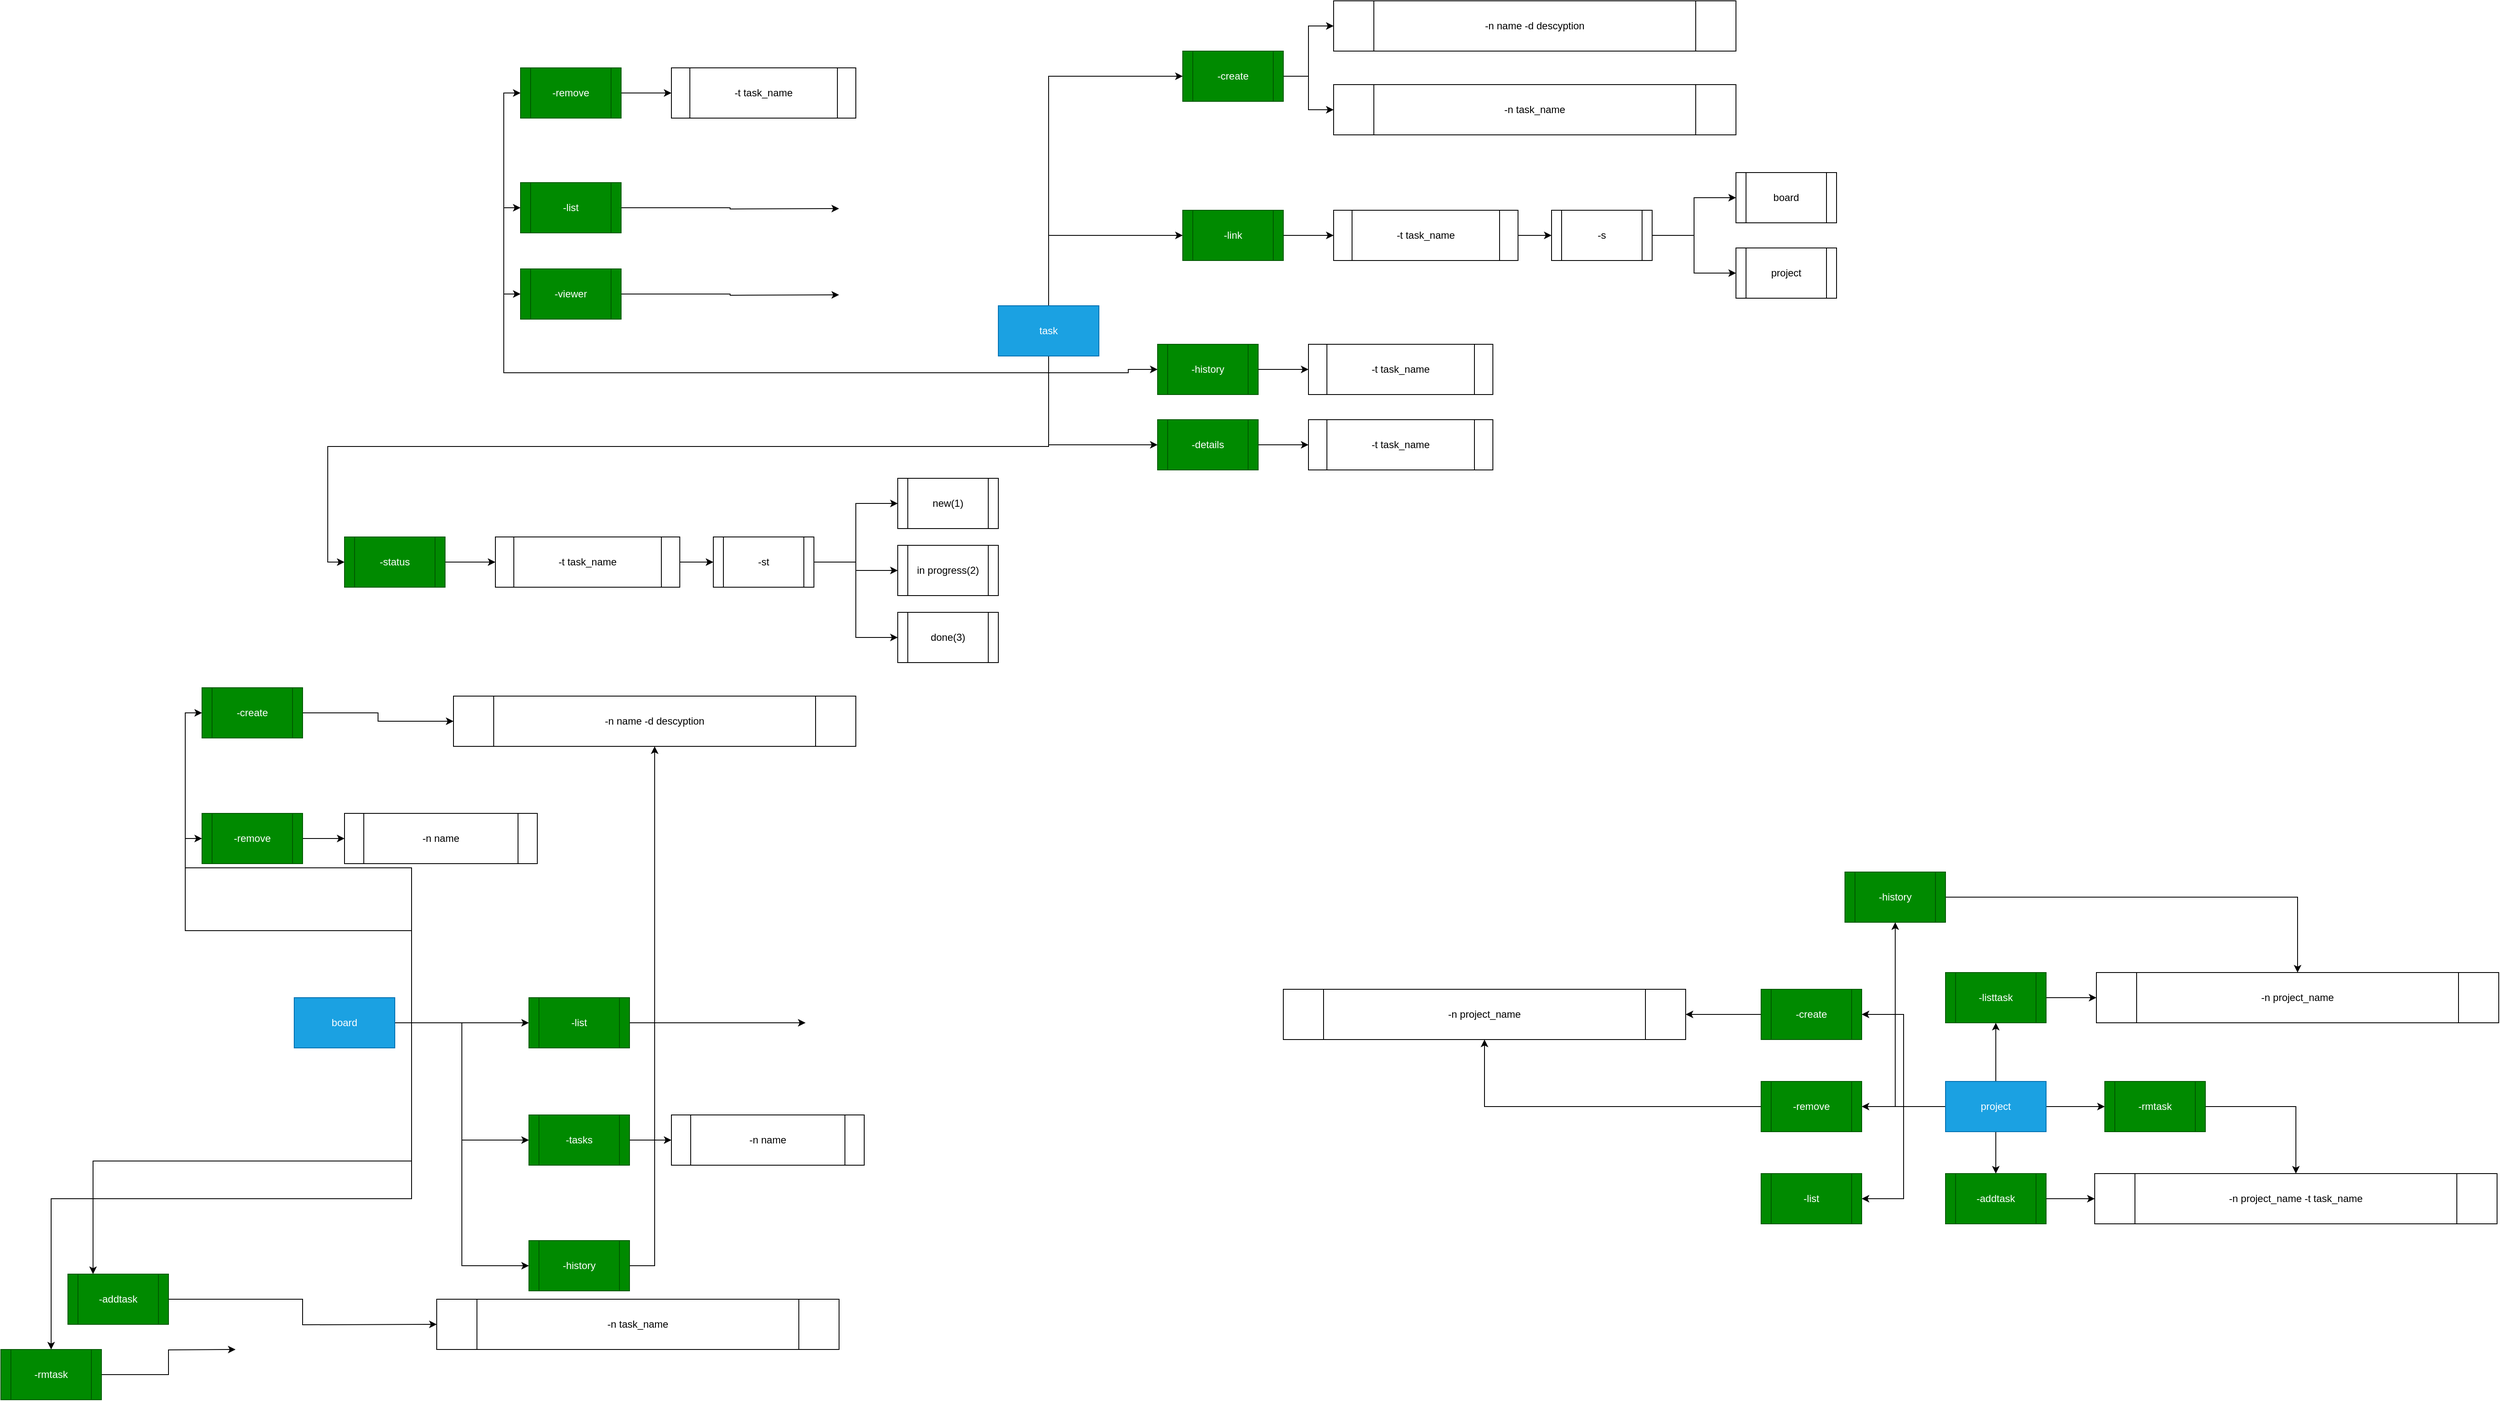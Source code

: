 <mxfile version="22.0.2" type="device">
  <diagram name="Strona-1" id="fa1Y3Vt_gMLhBlocg0XZ">
    <mxGraphModel dx="4729" dy="1405" grid="1" gridSize="10" guides="1" tooltips="1" connect="1" arrows="1" fold="1" page="1" pageScale="1" pageWidth="2339" pageHeight="3300" math="0" shadow="0">
      <root>
        <mxCell id="0" />
        <mxCell id="1" parent="0" />
        <mxCell id="xFXwR0wQ8rGsuL04AG6u-6" style="edgeStyle=orthogonalEdgeStyle;rounded=0;orthogonalLoop=1;jettySize=auto;html=1;exitX=0.5;exitY=0;exitDx=0;exitDy=0;entryX=0;entryY=0.5;entryDx=0;entryDy=0;" parent="1" source="xFXwR0wQ8rGsuL04AG6u-1" target="xFXwR0wQ8rGsuL04AG6u-2" edge="1">
          <mxGeometry relative="1" as="geometry" />
        </mxCell>
        <mxCell id="xFXwR0wQ8rGsuL04AG6u-7" style="edgeStyle=orthogonalEdgeStyle;rounded=0;orthogonalLoop=1;jettySize=auto;html=1;exitX=0.5;exitY=0;exitDx=0;exitDy=0;entryX=0;entryY=0.5;entryDx=0;entryDy=0;" parent="1" source="xFXwR0wQ8rGsuL04AG6u-1" target="xFXwR0wQ8rGsuL04AG6u-3" edge="1">
          <mxGeometry relative="1" as="geometry" />
        </mxCell>
        <mxCell id="xFXwR0wQ8rGsuL04AG6u-8" style="edgeStyle=orthogonalEdgeStyle;rounded=0;orthogonalLoop=1;jettySize=auto;html=1;exitX=0.5;exitY=1;exitDx=0;exitDy=0;entryX=0;entryY=0.5;entryDx=0;entryDy=0;" parent="1" source="xFXwR0wQ8rGsuL04AG6u-1" target="xFXwR0wQ8rGsuL04AG6u-4" edge="1">
          <mxGeometry relative="1" as="geometry" />
        </mxCell>
        <mxCell id="xFXwR0wQ8rGsuL04AG6u-9" style="edgeStyle=orthogonalEdgeStyle;rounded=0;orthogonalLoop=1;jettySize=auto;html=1;exitX=0.5;exitY=1;exitDx=0;exitDy=0;entryX=0;entryY=0.5;entryDx=0;entryDy=0;" parent="1" source="xFXwR0wQ8rGsuL04AG6u-1" target="xFXwR0wQ8rGsuL04AG6u-5" edge="1">
          <mxGeometry relative="1" as="geometry" />
        </mxCell>
        <mxCell id="xFXwR0wQ8rGsuL04AG6u-38" style="edgeStyle=orthogonalEdgeStyle;rounded=0;orthogonalLoop=1;jettySize=auto;html=1;exitX=0.5;exitY=1;exitDx=0;exitDy=0;entryX=0;entryY=0.5;entryDx=0;entryDy=0;" parent="1" source="xFXwR0wQ8rGsuL04AG6u-1" target="xFXwR0wQ8rGsuL04AG6u-37" edge="1">
          <mxGeometry relative="1" as="geometry" />
        </mxCell>
        <mxCell id="xFXwR0wQ8rGsuL04AG6u-76" style="edgeStyle=orthogonalEdgeStyle;rounded=0;orthogonalLoop=1;jettySize=auto;html=1;exitX=0.5;exitY=1;exitDx=0;exitDy=0;entryX=0;entryY=0.5;entryDx=0;entryDy=0;" parent="1" source="xFXwR0wQ8rGsuL04AG6u-1" target="xFXwR0wQ8rGsuL04AG6u-74" edge="1">
          <mxGeometry relative="1" as="geometry" />
        </mxCell>
        <mxCell id="viQG-hNYH4F6d--1IshX-3" style="edgeStyle=orthogonalEdgeStyle;rounded=0;orthogonalLoop=1;jettySize=auto;html=1;exitX=0.5;exitY=1;exitDx=0;exitDy=0;entryX=0;entryY=0.5;entryDx=0;entryDy=0;" parent="1" source="xFXwR0wQ8rGsuL04AG6u-1" target="viQG-hNYH4F6d--1IshX-2" edge="1">
          <mxGeometry relative="1" as="geometry" />
        </mxCell>
        <mxCell id="viQG-hNYH4F6d--1IshX-8" style="edgeStyle=orthogonalEdgeStyle;rounded=0;orthogonalLoop=1;jettySize=auto;html=1;exitX=0.5;exitY=1;exitDx=0;exitDy=0;entryX=0;entryY=0.5;entryDx=0;entryDy=0;" parent="1" source="xFXwR0wQ8rGsuL04AG6u-1" target="viQG-hNYH4F6d--1IshX-5" edge="1">
          <mxGeometry relative="1" as="geometry" />
        </mxCell>
        <mxCell id="xFXwR0wQ8rGsuL04AG6u-1" value="task" style="rounded=0;whiteSpace=wrap;html=1;fillColor=#1ba1e2;fontColor=#ffffff;strokeColor=#006EAF;" parent="1" vertex="1">
          <mxGeometry x="30" y="384" width="120" height="60" as="geometry" />
        </mxCell>
        <mxCell id="xFXwR0wQ8rGsuL04AG6u-11" style="edgeStyle=orthogonalEdgeStyle;rounded=0;orthogonalLoop=1;jettySize=auto;html=1;exitX=1;exitY=0.5;exitDx=0;exitDy=0;entryX=0;entryY=0.5;entryDx=0;entryDy=0;" parent="1" source="xFXwR0wQ8rGsuL04AG6u-2" target="xFXwR0wQ8rGsuL04AG6u-10" edge="1">
          <mxGeometry relative="1" as="geometry" />
        </mxCell>
        <mxCell id="xFXwR0wQ8rGsuL04AG6u-22" style="edgeStyle=orthogonalEdgeStyle;rounded=0;orthogonalLoop=1;jettySize=auto;html=1;exitX=1;exitY=0.5;exitDx=0;exitDy=0;entryX=0;entryY=0.5;entryDx=0;entryDy=0;" parent="1" source="xFXwR0wQ8rGsuL04AG6u-2" target="xFXwR0wQ8rGsuL04AG6u-21" edge="1">
          <mxGeometry relative="1" as="geometry" />
        </mxCell>
        <mxCell id="xFXwR0wQ8rGsuL04AG6u-2" value="-create" style="shape=process;whiteSpace=wrap;html=1;backgroundOutline=1;fillColor=#008a00;fontColor=#ffffff;strokeColor=#005700;" parent="1" vertex="1">
          <mxGeometry x="250" y="80" width="120" height="60" as="geometry" />
        </mxCell>
        <mxCell id="xFXwR0wQ8rGsuL04AG6u-13" style="edgeStyle=orthogonalEdgeStyle;rounded=0;orthogonalLoop=1;jettySize=auto;html=1;exitX=1;exitY=0.5;exitDx=0;exitDy=0;entryX=0;entryY=0.5;entryDx=0;entryDy=0;" parent="1" source="xFXwR0wQ8rGsuL04AG6u-3" target="xFXwR0wQ8rGsuL04AG6u-12" edge="1">
          <mxGeometry relative="1" as="geometry" />
        </mxCell>
        <mxCell id="xFXwR0wQ8rGsuL04AG6u-3" value="-link" style="shape=process;whiteSpace=wrap;html=1;backgroundOutline=1;fillColor=#008a00;fontColor=#ffffff;strokeColor=#005700;" parent="1" vertex="1">
          <mxGeometry x="250" y="270" width="120" height="60" as="geometry" />
        </mxCell>
        <mxCell id="xFXwR0wQ8rGsuL04AG6u-24" style="edgeStyle=orthogonalEdgeStyle;rounded=0;orthogonalLoop=1;jettySize=auto;html=1;exitX=1;exitY=0.5;exitDx=0;exitDy=0;entryX=0;entryY=0.5;entryDx=0;entryDy=0;" parent="1" source="xFXwR0wQ8rGsuL04AG6u-4" target="xFXwR0wQ8rGsuL04AG6u-23" edge="1">
          <mxGeometry relative="1" as="geometry" />
        </mxCell>
        <mxCell id="xFXwR0wQ8rGsuL04AG6u-4" value="-status" style="shape=process;whiteSpace=wrap;html=1;backgroundOutline=1;fillColor=#008a00;fontColor=#ffffff;strokeColor=#005700;" parent="1" vertex="1">
          <mxGeometry x="-750" y="660" width="120" height="60" as="geometry" />
        </mxCell>
        <mxCell id="xFXwR0wQ8rGsuL04AG6u-34" style="edgeStyle=orthogonalEdgeStyle;rounded=0;orthogonalLoop=1;jettySize=auto;html=1;exitX=1;exitY=0.5;exitDx=0;exitDy=0;entryX=0;entryY=0.5;entryDx=0;entryDy=0;" parent="1" source="xFXwR0wQ8rGsuL04AG6u-5" target="xFXwR0wQ8rGsuL04AG6u-33" edge="1">
          <mxGeometry relative="1" as="geometry" />
        </mxCell>
        <mxCell id="xFXwR0wQ8rGsuL04AG6u-5" value="-remove" style="shape=process;whiteSpace=wrap;html=1;backgroundOutline=1;fillColor=#008a00;fontColor=#ffffff;strokeColor=#005700;" parent="1" vertex="1">
          <mxGeometry x="-540" y="100" width="120" height="60" as="geometry" />
        </mxCell>
        <mxCell id="xFXwR0wQ8rGsuL04AG6u-10" value="-n name -d descyption" style="shape=process;whiteSpace=wrap;html=1;backgroundOutline=1;" parent="1" vertex="1">
          <mxGeometry x="430" y="20" width="480" height="60" as="geometry" />
        </mxCell>
        <mxCell id="xFXwR0wQ8rGsuL04AG6u-18" style="edgeStyle=orthogonalEdgeStyle;rounded=0;orthogonalLoop=1;jettySize=auto;html=1;exitX=1;exitY=0.5;exitDx=0;exitDy=0;entryX=0;entryY=0.5;entryDx=0;entryDy=0;" parent="1" source="xFXwR0wQ8rGsuL04AG6u-12" target="xFXwR0wQ8rGsuL04AG6u-17" edge="1">
          <mxGeometry relative="1" as="geometry" />
        </mxCell>
        <mxCell id="xFXwR0wQ8rGsuL04AG6u-12" value="-t task_name" style="shape=process;whiteSpace=wrap;html=1;backgroundOutline=1;" parent="1" vertex="1">
          <mxGeometry x="430" y="270" width="220" height="60" as="geometry" />
        </mxCell>
        <mxCell id="xFXwR0wQ8rGsuL04AG6u-14" value="board" style="shape=process;whiteSpace=wrap;html=1;backgroundOutline=1;" parent="1" vertex="1">
          <mxGeometry x="910" y="225" width="120" height="60" as="geometry" />
        </mxCell>
        <mxCell id="xFXwR0wQ8rGsuL04AG6u-15" value="project" style="shape=process;whiteSpace=wrap;html=1;backgroundOutline=1;" parent="1" vertex="1">
          <mxGeometry x="910" y="315" width="120" height="60" as="geometry" />
        </mxCell>
        <mxCell id="xFXwR0wQ8rGsuL04AG6u-19" style="edgeStyle=orthogonalEdgeStyle;rounded=0;orthogonalLoop=1;jettySize=auto;html=1;exitX=1;exitY=0.5;exitDx=0;exitDy=0;" parent="1" source="xFXwR0wQ8rGsuL04AG6u-17" target="xFXwR0wQ8rGsuL04AG6u-14" edge="1">
          <mxGeometry relative="1" as="geometry" />
        </mxCell>
        <mxCell id="xFXwR0wQ8rGsuL04AG6u-20" style="edgeStyle=orthogonalEdgeStyle;rounded=0;orthogonalLoop=1;jettySize=auto;html=1;exitX=1;exitY=0.5;exitDx=0;exitDy=0;entryX=0;entryY=0.5;entryDx=0;entryDy=0;" parent="1" source="xFXwR0wQ8rGsuL04AG6u-17" target="xFXwR0wQ8rGsuL04AG6u-15" edge="1">
          <mxGeometry relative="1" as="geometry" />
        </mxCell>
        <mxCell id="xFXwR0wQ8rGsuL04AG6u-17" value="-s" style="shape=process;whiteSpace=wrap;html=1;backgroundOutline=1;" parent="1" vertex="1">
          <mxGeometry x="690" y="270" width="120" height="60" as="geometry" />
        </mxCell>
        <mxCell id="xFXwR0wQ8rGsuL04AG6u-21" value="-n task_name" style="shape=process;whiteSpace=wrap;html=1;backgroundOutline=1;" parent="1" vertex="1">
          <mxGeometry x="430" y="120" width="480" height="60" as="geometry" />
        </mxCell>
        <mxCell id="xFXwR0wQ8rGsuL04AG6u-26" style="edgeStyle=orthogonalEdgeStyle;rounded=0;orthogonalLoop=1;jettySize=auto;html=1;exitX=1;exitY=0.5;exitDx=0;exitDy=0;entryX=0;entryY=0.5;entryDx=0;entryDy=0;" parent="1" source="xFXwR0wQ8rGsuL04AG6u-23" target="xFXwR0wQ8rGsuL04AG6u-25" edge="1">
          <mxGeometry relative="1" as="geometry" />
        </mxCell>
        <mxCell id="xFXwR0wQ8rGsuL04AG6u-23" value="-t task_name" style="shape=process;whiteSpace=wrap;html=1;backgroundOutline=1;" parent="1" vertex="1">
          <mxGeometry x="-570" y="660" width="220" height="60" as="geometry" />
        </mxCell>
        <mxCell id="xFXwR0wQ8rGsuL04AG6u-30" style="edgeStyle=orthogonalEdgeStyle;rounded=0;orthogonalLoop=1;jettySize=auto;html=1;exitX=1;exitY=0.5;exitDx=0;exitDy=0;entryX=0;entryY=0.5;entryDx=0;entryDy=0;" parent="1" source="xFXwR0wQ8rGsuL04AG6u-25" target="xFXwR0wQ8rGsuL04AG6u-27" edge="1">
          <mxGeometry relative="1" as="geometry" />
        </mxCell>
        <mxCell id="xFXwR0wQ8rGsuL04AG6u-31" style="edgeStyle=orthogonalEdgeStyle;rounded=0;orthogonalLoop=1;jettySize=auto;html=1;exitX=1;exitY=0.5;exitDx=0;exitDy=0;entryX=0;entryY=0.5;entryDx=0;entryDy=0;" parent="1" source="xFXwR0wQ8rGsuL04AG6u-25" target="xFXwR0wQ8rGsuL04AG6u-28" edge="1">
          <mxGeometry relative="1" as="geometry" />
        </mxCell>
        <mxCell id="xFXwR0wQ8rGsuL04AG6u-32" style="edgeStyle=orthogonalEdgeStyle;rounded=0;orthogonalLoop=1;jettySize=auto;html=1;exitX=1;exitY=0.5;exitDx=0;exitDy=0;entryX=0;entryY=0.5;entryDx=0;entryDy=0;" parent="1" source="xFXwR0wQ8rGsuL04AG6u-25" target="xFXwR0wQ8rGsuL04AG6u-29" edge="1">
          <mxGeometry relative="1" as="geometry" />
        </mxCell>
        <mxCell id="xFXwR0wQ8rGsuL04AG6u-25" value="-st" style="shape=process;whiteSpace=wrap;html=1;backgroundOutline=1;" parent="1" vertex="1">
          <mxGeometry x="-310" y="660" width="120" height="60" as="geometry" />
        </mxCell>
        <mxCell id="xFXwR0wQ8rGsuL04AG6u-27" value="new(1)" style="shape=process;whiteSpace=wrap;html=1;backgroundOutline=1;" parent="1" vertex="1">
          <mxGeometry x="-90" y="590" width="120" height="60" as="geometry" />
        </mxCell>
        <mxCell id="xFXwR0wQ8rGsuL04AG6u-28" value="in progress(2)" style="shape=process;whiteSpace=wrap;html=1;backgroundOutline=1;" parent="1" vertex="1">
          <mxGeometry x="-90" y="670" width="120" height="60" as="geometry" />
        </mxCell>
        <mxCell id="xFXwR0wQ8rGsuL04AG6u-29" value="done(3)" style="shape=process;whiteSpace=wrap;html=1;backgroundOutline=1;" parent="1" vertex="1">
          <mxGeometry x="-90" y="750" width="120" height="60" as="geometry" />
        </mxCell>
        <mxCell id="xFXwR0wQ8rGsuL04AG6u-33" value="-t task_name" style="shape=process;whiteSpace=wrap;html=1;backgroundOutline=1;" parent="1" vertex="1">
          <mxGeometry x="-360" y="100" width="220" height="60" as="geometry" />
        </mxCell>
        <mxCell id="xFXwR0wQ8rGsuL04AG6u-46" style="edgeStyle=orthogonalEdgeStyle;rounded=0;orthogonalLoop=1;jettySize=auto;html=1;exitX=0;exitY=0.5;exitDx=0;exitDy=0;entryX=1;entryY=0.5;entryDx=0;entryDy=0;" parent="1" source="xFXwR0wQ8rGsuL04AG6u-35" target="xFXwR0wQ8rGsuL04AG6u-36" edge="1">
          <mxGeometry relative="1" as="geometry" />
        </mxCell>
        <mxCell id="xFXwR0wQ8rGsuL04AG6u-47" style="edgeStyle=orthogonalEdgeStyle;rounded=0;orthogonalLoop=1;jettySize=auto;html=1;exitX=0;exitY=0.5;exitDx=0;exitDy=0;entryX=1;entryY=0.5;entryDx=0;entryDy=0;" parent="1" source="xFXwR0wQ8rGsuL04AG6u-35" target="xFXwR0wQ8rGsuL04AG6u-39" edge="1">
          <mxGeometry relative="1" as="geometry" />
        </mxCell>
        <mxCell id="xFXwR0wQ8rGsuL04AG6u-48" style="edgeStyle=orthogonalEdgeStyle;rounded=0;orthogonalLoop=1;jettySize=auto;html=1;exitX=0;exitY=0.5;exitDx=0;exitDy=0;entryX=1;entryY=0.5;entryDx=0;entryDy=0;" parent="1" source="xFXwR0wQ8rGsuL04AG6u-35" target="xFXwR0wQ8rGsuL04AG6u-40" edge="1">
          <mxGeometry relative="1" as="geometry" />
        </mxCell>
        <mxCell id="xFXwR0wQ8rGsuL04AG6u-57" style="edgeStyle=orthogonalEdgeStyle;rounded=0;orthogonalLoop=1;jettySize=auto;html=1;exitX=0.5;exitY=0;exitDx=0;exitDy=0;entryX=0.5;entryY=1;entryDx=0;entryDy=0;" parent="1" source="xFXwR0wQ8rGsuL04AG6u-35" target="xFXwR0wQ8rGsuL04AG6u-56" edge="1">
          <mxGeometry relative="1" as="geometry" />
        </mxCell>
        <mxCell id="xFXwR0wQ8rGsuL04AG6u-61" style="edgeStyle=orthogonalEdgeStyle;rounded=0;orthogonalLoop=1;jettySize=auto;html=1;exitX=0.5;exitY=1;exitDx=0;exitDy=0;entryX=0.5;entryY=0;entryDx=0;entryDy=0;" parent="1" source="xFXwR0wQ8rGsuL04AG6u-35" target="xFXwR0wQ8rGsuL04AG6u-60" edge="1">
          <mxGeometry relative="1" as="geometry" />
        </mxCell>
        <mxCell id="xFXwR0wQ8rGsuL04AG6u-65" style="edgeStyle=orthogonalEdgeStyle;rounded=0;orthogonalLoop=1;jettySize=auto;html=1;exitX=1;exitY=0.5;exitDx=0;exitDy=0;entryX=0;entryY=0.5;entryDx=0;entryDy=0;" parent="1" source="xFXwR0wQ8rGsuL04AG6u-35" target="xFXwR0wQ8rGsuL04AG6u-64" edge="1">
          <mxGeometry relative="1" as="geometry" />
        </mxCell>
        <mxCell id="xFXwR0wQ8rGsuL04AG6u-80" style="edgeStyle=orthogonalEdgeStyle;rounded=0;orthogonalLoop=1;jettySize=auto;html=1;exitX=0;exitY=0.5;exitDx=0;exitDy=0;entryX=0.5;entryY=1;entryDx=0;entryDy=0;" parent="1" source="xFXwR0wQ8rGsuL04AG6u-35" target="xFXwR0wQ8rGsuL04AG6u-78" edge="1">
          <mxGeometry relative="1" as="geometry" />
        </mxCell>
        <mxCell id="xFXwR0wQ8rGsuL04AG6u-35" value="project" style="rounded=0;whiteSpace=wrap;html=1;fillColor=#1ba1e2;fontColor=#ffffff;strokeColor=#006EAF;" parent="1" vertex="1">
          <mxGeometry x="1160" y="1310" width="120" height="60" as="geometry" />
        </mxCell>
        <mxCell id="xFXwR0wQ8rGsuL04AG6u-43" style="edgeStyle=orthogonalEdgeStyle;rounded=0;orthogonalLoop=1;jettySize=auto;html=1;exitX=0;exitY=0.5;exitDx=0;exitDy=0;entryX=1;entryY=0.5;entryDx=0;entryDy=0;" parent="1" source="xFXwR0wQ8rGsuL04AG6u-36" target="xFXwR0wQ8rGsuL04AG6u-42" edge="1">
          <mxGeometry relative="1" as="geometry" />
        </mxCell>
        <mxCell id="xFXwR0wQ8rGsuL04AG6u-36" value="-create" style="shape=process;whiteSpace=wrap;html=1;backgroundOutline=1;fillColor=#008a00;fontColor=#ffffff;strokeColor=#005700;" parent="1" vertex="1">
          <mxGeometry x="940" y="1200" width="120" height="60" as="geometry" />
        </mxCell>
        <mxCell id="xFXwR0wQ8rGsuL04AG6u-92" style="edgeStyle=orthogonalEdgeStyle;rounded=0;orthogonalLoop=1;jettySize=auto;html=1;exitX=1;exitY=0.5;exitDx=0;exitDy=0;" parent="1" source="xFXwR0wQ8rGsuL04AG6u-37" edge="1">
          <mxGeometry relative="1" as="geometry">
            <mxPoint x="-160" y="268" as="targetPoint" />
          </mxGeometry>
        </mxCell>
        <mxCell id="xFXwR0wQ8rGsuL04AG6u-37" value="-list" style="shape=process;whiteSpace=wrap;html=1;backgroundOutline=1;fillColor=#008a00;fontColor=#ffffff;strokeColor=#005700;" parent="1" vertex="1">
          <mxGeometry x="-540" y="237" width="120" height="60" as="geometry" />
        </mxCell>
        <mxCell id="xFXwR0wQ8rGsuL04AG6u-45" style="edgeStyle=orthogonalEdgeStyle;rounded=0;orthogonalLoop=1;jettySize=auto;html=1;exitX=0;exitY=0.5;exitDx=0;exitDy=0;" parent="1" source="xFXwR0wQ8rGsuL04AG6u-39" target="xFXwR0wQ8rGsuL04AG6u-42" edge="1">
          <mxGeometry relative="1" as="geometry" />
        </mxCell>
        <mxCell id="xFXwR0wQ8rGsuL04AG6u-39" value="-remove" style="shape=process;whiteSpace=wrap;html=1;backgroundOutline=1;fillColor=#008a00;fontColor=#ffffff;strokeColor=#005700;" parent="1" vertex="1">
          <mxGeometry x="940" y="1310" width="120" height="60" as="geometry" />
        </mxCell>
        <mxCell id="xFXwR0wQ8rGsuL04AG6u-40" value="-list" style="shape=process;whiteSpace=wrap;html=1;backgroundOutline=1;fillColor=#008a00;fontColor=#ffffff;strokeColor=#005700;" parent="1" vertex="1">
          <mxGeometry x="940" y="1420" width="120" height="60" as="geometry" />
        </mxCell>
        <mxCell id="xFXwR0wQ8rGsuL04AG6u-42" value="-n project_name" style="shape=process;whiteSpace=wrap;html=1;backgroundOutline=1;" parent="1" vertex="1">
          <mxGeometry x="370" y="1200" width="480" height="60" as="geometry" />
        </mxCell>
        <mxCell id="xFXwR0wQ8rGsuL04AG6u-59" style="edgeStyle=orthogonalEdgeStyle;rounded=0;orthogonalLoop=1;jettySize=auto;html=1;exitX=1;exitY=0.5;exitDx=0;exitDy=0;entryX=0;entryY=0.5;entryDx=0;entryDy=0;" parent="1" source="xFXwR0wQ8rGsuL04AG6u-56" target="xFXwR0wQ8rGsuL04AG6u-58" edge="1">
          <mxGeometry relative="1" as="geometry" />
        </mxCell>
        <mxCell id="xFXwR0wQ8rGsuL04AG6u-56" value="-listtask" style="shape=process;whiteSpace=wrap;html=1;backgroundOutline=1;fillColor=#008a00;fontColor=#ffffff;strokeColor=#005700;" parent="1" vertex="1">
          <mxGeometry x="1160" y="1180" width="120" height="60" as="geometry" />
        </mxCell>
        <mxCell id="xFXwR0wQ8rGsuL04AG6u-58" value="-n project_name" style="shape=process;whiteSpace=wrap;html=1;backgroundOutline=1;" parent="1" vertex="1">
          <mxGeometry x="1340" y="1180" width="480" height="60" as="geometry" />
        </mxCell>
        <mxCell id="xFXwR0wQ8rGsuL04AG6u-63" style="edgeStyle=orthogonalEdgeStyle;rounded=0;orthogonalLoop=1;jettySize=auto;html=1;exitX=1;exitY=0.5;exitDx=0;exitDy=0;" parent="1" source="xFXwR0wQ8rGsuL04AG6u-60" target="xFXwR0wQ8rGsuL04AG6u-62" edge="1">
          <mxGeometry relative="1" as="geometry" />
        </mxCell>
        <mxCell id="xFXwR0wQ8rGsuL04AG6u-60" value="-addtask" style="shape=process;whiteSpace=wrap;html=1;backgroundOutline=1;fillColor=#008a00;fontColor=#ffffff;strokeColor=#005700;" parent="1" vertex="1">
          <mxGeometry x="1160" y="1420" width="120" height="60" as="geometry" />
        </mxCell>
        <mxCell id="xFXwR0wQ8rGsuL04AG6u-62" value="-n project_name -t task_name" style="shape=process;whiteSpace=wrap;html=1;backgroundOutline=1;" parent="1" vertex="1">
          <mxGeometry x="1338" y="1420" width="480" height="60" as="geometry" />
        </mxCell>
        <mxCell id="xFXwR0wQ8rGsuL04AG6u-66" style="edgeStyle=orthogonalEdgeStyle;rounded=0;orthogonalLoop=1;jettySize=auto;html=1;exitX=1;exitY=0.5;exitDx=0;exitDy=0;entryX=0.5;entryY=0;entryDx=0;entryDy=0;" parent="1" source="xFXwR0wQ8rGsuL04AG6u-64" target="xFXwR0wQ8rGsuL04AG6u-62" edge="1">
          <mxGeometry relative="1" as="geometry" />
        </mxCell>
        <mxCell id="xFXwR0wQ8rGsuL04AG6u-64" value="-rmtask" style="shape=process;whiteSpace=wrap;html=1;backgroundOutline=1;fillColor=#008a00;fontColor=#ffffff;strokeColor=#005700;" parent="1" vertex="1">
          <mxGeometry x="1350" y="1310" width="120" height="60" as="geometry" />
        </mxCell>
        <mxCell id="xFXwR0wQ8rGsuL04AG6u-83" style="edgeStyle=orthogonalEdgeStyle;rounded=0;orthogonalLoop=1;jettySize=auto;html=1;exitX=1;exitY=0.5;exitDx=0;exitDy=0;entryX=0;entryY=0.5;entryDx=0;entryDy=0;" parent="1" source="xFXwR0wQ8rGsuL04AG6u-67" target="xFXwR0wQ8rGsuL04AG6u-68" edge="1">
          <mxGeometry relative="1" as="geometry" />
        </mxCell>
        <mxCell id="xFXwR0wQ8rGsuL04AG6u-84" style="edgeStyle=orthogonalEdgeStyle;rounded=0;orthogonalLoop=1;jettySize=auto;html=1;exitX=1;exitY=0.5;exitDx=0;exitDy=0;entryX=0;entryY=0.5;entryDx=0;entryDy=0;" parent="1" source="xFXwR0wQ8rGsuL04AG6u-67" target="xFXwR0wQ8rGsuL04AG6u-69" edge="1">
          <mxGeometry relative="1" as="geometry" />
        </mxCell>
        <mxCell id="xFXwR0wQ8rGsuL04AG6u-85" style="edgeStyle=orthogonalEdgeStyle;rounded=0;orthogonalLoop=1;jettySize=auto;html=1;exitX=1;exitY=0.5;exitDx=0;exitDy=0;entryX=0;entryY=0.5;entryDx=0;entryDy=0;" parent="1" source="xFXwR0wQ8rGsuL04AG6u-67" target="xFXwR0wQ8rGsuL04AG6u-70" edge="1">
          <mxGeometry relative="1" as="geometry" />
        </mxCell>
        <mxCell id="xFXwR0wQ8rGsuL04AG6u-86" style="edgeStyle=orthogonalEdgeStyle;rounded=0;orthogonalLoop=1;jettySize=auto;html=1;exitX=1;exitY=0.5;exitDx=0;exitDy=0;entryX=0;entryY=0.5;entryDx=0;entryDy=0;" parent="1" source="xFXwR0wQ8rGsuL04AG6u-67" target="xFXwR0wQ8rGsuL04AG6u-72" edge="1">
          <mxGeometry relative="1" as="geometry" />
        </mxCell>
        <mxCell id="xFXwR0wQ8rGsuL04AG6u-87" style="edgeStyle=orthogonalEdgeStyle;rounded=0;orthogonalLoop=1;jettySize=auto;html=1;exitX=1;exitY=0.5;exitDx=0;exitDy=0;entryX=0;entryY=0.5;entryDx=0;entryDy=0;" parent="1" source="xFXwR0wQ8rGsuL04AG6u-67" target="xFXwR0wQ8rGsuL04AG6u-82" edge="1">
          <mxGeometry relative="1" as="geometry" />
        </mxCell>
        <mxCell id="xFXwR0wQ8rGsuL04AG6u-96" style="edgeStyle=orthogonalEdgeStyle;rounded=0;orthogonalLoop=1;jettySize=auto;html=1;exitX=1;exitY=0.5;exitDx=0;exitDy=0;entryX=0.25;entryY=0;entryDx=0;entryDy=0;" parent="1" source="xFXwR0wQ8rGsuL04AG6u-67" target="xFXwR0wQ8rGsuL04AG6u-94" edge="1">
          <mxGeometry relative="1" as="geometry" />
        </mxCell>
        <mxCell id="xFXwR0wQ8rGsuL04AG6u-101" style="edgeStyle=orthogonalEdgeStyle;rounded=0;orthogonalLoop=1;jettySize=auto;html=1;exitX=1;exitY=0.5;exitDx=0;exitDy=0;entryX=0.5;entryY=0;entryDx=0;entryDy=0;" parent="1" source="xFXwR0wQ8rGsuL04AG6u-67" target="xFXwR0wQ8rGsuL04AG6u-100" edge="1">
          <mxGeometry relative="1" as="geometry" />
        </mxCell>
        <mxCell id="xFXwR0wQ8rGsuL04AG6u-67" value="board" style="rounded=0;whiteSpace=wrap;html=1;fillColor=#1ba1e2;fontColor=#ffffff;strokeColor=#006EAF;" parent="1" vertex="1">
          <mxGeometry x="-810" y="1210" width="120" height="60" as="geometry" />
        </mxCell>
        <mxCell id="xFXwR0wQ8rGsuL04AG6u-89" style="edgeStyle=orthogonalEdgeStyle;rounded=0;orthogonalLoop=1;jettySize=auto;html=1;exitX=1;exitY=0.5;exitDx=0;exitDy=0;entryX=0;entryY=0.5;entryDx=0;entryDy=0;" parent="1" source="xFXwR0wQ8rGsuL04AG6u-68" target="xFXwR0wQ8rGsuL04AG6u-88" edge="1">
          <mxGeometry relative="1" as="geometry">
            <mxPoint x="-730" y="870" as="targetPoint" />
          </mxGeometry>
        </mxCell>
        <mxCell id="xFXwR0wQ8rGsuL04AG6u-68" value="-create" style="shape=process;whiteSpace=wrap;html=1;backgroundOutline=1;fillColor=#008a00;fontColor=#ffffff;strokeColor=#005700;" parent="1" vertex="1">
          <mxGeometry x="-920" y="840" width="120" height="60" as="geometry" />
        </mxCell>
        <mxCell id="bzC3bCaNPFRMKj1tJ7iC-2" style="edgeStyle=orthogonalEdgeStyle;rounded=0;orthogonalLoop=1;jettySize=auto;html=1;exitX=1;exitY=0.5;exitDx=0;exitDy=0;entryX=0;entryY=0.5;entryDx=0;entryDy=0;" parent="1" source="xFXwR0wQ8rGsuL04AG6u-69" edge="1">
          <mxGeometry relative="1" as="geometry">
            <mxPoint x="-750" y="1020" as="targetPoint" />
          </mxGeometry>
        </mxCell>
        <mxCell id="xFXwR0wQ8rGsuL04AG6u-69" value="-remove" style="shape=process;whiteSpace=wrap;html=1;backgroundOutline=1;fillColor=#008a00;fontColor=#ffffff;strokeColor=#005700;" parent="1" vertex="1">
          <mxGeometry x="-920" y="990" width="120" height="60" as="geometry" />
        </mxCell>
        <mxCell id="xFXwR0wQ8rGsuL04AG6u-91" style="edgeStyle=orthogonalEdgeStyle;rounded=0;orthogonalLoop=1;jettySize=auto;html=1;exitX=1;exitY=0.5;exitDx=0;exitDy=0;" parent="1" source="xFXwR0wQ8rGsuL04AG6u-70" edge="1">
          <mxGeometry relative="1" as="geometry">
            <mxPoint x="-200" y="1240" as="targetPoint" />
          </mxGeometry>
        </mxCell>
        <mxCell id="xFXwR0wQ8rGsuL04AG6u-70" value="-list" style="shape=process;whiteSpace=wrap;html=1;backgroundOutline=1;fillColor=#008a00;fontColor=#ffffff;strokeColor=#005700;" parent="1" vertex="1">
          <mxGeometry x="-530" y="1210" width="120" height="60" as="geometry" />
        </mxCell>
        <mxCell id="8jdvla_H8-kpXUTBiO9M-2" style="edgeStyle=orthogonalEdgeStyle;rounded=0;orthogonalLoop=1;jettySize=auto;html=1;exitX=1;exitY=0.5;exitDx=0;exitDy=0;entryX=0;entryY=0.5;entryDx=0;entryDy=0;" parent="1" source="xFXwR0wQ8rGsuL04AG6u-72" target="8jdvla_H8-kpXUTBiO9M-1" edge="1">
          <mxGeometry relative="1" as="geometry" />
        </mxCell>
        <mxCell id="xFXwR0wQ8rGsuL04AG6u-72" value="-tasks" style="shape=process;whiteSpace=wrap;html=1;backgroundOutline=1;fillColor=#008a00;fontColor=#ffffff;strokeColor=#005700;" parent="1" vertex="1">
          <mxGeometry x="-530" y="1350" width="120" height="60" as="geometry" />
        </mxCell>
        <mxCell id="xFXwR0wQ8rGsuL04AG6u-77" style="edgeStyle=orthogonalEdgeStyle;rounded=0;orthogonalLoop=1;jettySize=auto;html=1;exitX=1;exitY=0.5;exitDx=0;exitDy=0;entryX=0;entryY=0.5;entryDx=0;entryDy=0;" parent="1" source="xFXwR0wQ8rGsuL04AG6u-74" target="xFXwR0wQ8rGsuL04AG6u-75" edge="1">
          <mxGeometry relative="1" as="geometry" />
        </mxCell>
        <mxCell id="xFXwR0wQ8rGsuL04AG6u-74" value="-history" style="shape=process;whiteSpace=wrap;html=1;backgroundOutline=1;fillColor=#008a00;fontColor=#ffffff;strokeColor=#005700;" parent="1" vertex="1">
          <mxGeometry x="220" y="430" width="120" height="60" as="geometry" />
        </mxCell>
        <mxCell id="xFXwR0wQ8rGsuL04AG6u-75" value="-t task_name" style="shape=process;whiteSpace=wrap;html=1;backgroundOutline=1;" parent="1" vertex="1">
          <mxGeometry x="400" y="430" width="220" height="60" as="geometry" />
        </mxCell>
        <mxCell id="xFXwR0wQ8rGsuL04AG6u-81" style="edgeStyle=orthogonalEdgeStyle;rounded=0;orthogonalLoop=1;jettySize=auto;html=1;exitX=1;exitY=0.5;exitDx=0;exitDy=0;entryX=0.5;entryY=0;entryDx=0;entryDy=0;" parent="1" source="xFXwR0wQ8rGsuL04AG6u-78" target="xFXwR0wQ8rGsuL04AG6u-58" edge="1">
          <mxGeometry relative="1" as="geometry" />
        </mxCell>
        <mxCell id="xFXwR0wQ8rGsuL04AG6u-78" value="-history" style="shape=process;whiteSpace=wrap;html=1;backgroundOutline=1;fillColor=#008a00;fontColor=#ffffff;strokeColor=#005700;" parent="1" vertex="1">
          <mxGeometry x="1040" y="1060" width="120" height="60" as="geometry" />
        </mxCell>
        <mxCell id="xFXwR0wQ8rGsuL04AG6u-104" style="edgeStyle=orthogonalEdgeStyle;rounded=0;orthogonalLoop=1;jettySize=auto;html=1;exitX=1;exitY=0.5;exitDx=0;exitDy=0;" parent="1" source="xFXwR0wQ8rGsuL04AG6u-82" target="xFXwR0wQ8rGsuL04AG6u-88" edge="1">
          <mxGeometry relative="1" as="geometry" />
        </mxCell>
        <mxCell id="xFXwR0wQ8rGsuL04AG6u-82" value="-history" style="shape=process;whiteSpace=wrap;html=1;backgroundOutline=1;fillColor=#008a00;fontColor=#ffffff;strokeColor=#005700;" parent="1" vertex="1">
          <mxGeometry x="-530" y="1500" width="120" height="60" as="geometry" />
        </mxCell>
        <mxCell id="xFXwR0wQ8rGsuL04AG6u-88" value="-n name -d descyption" style="shape=process;whiteSpace=wrap;html=1;backgroundOutline=1;" parent="1" vertex="1">
          <mxGeometry x="-620" y="850" width="480" height="60" as="geometry" />
        </mxCell>
        <mxCell id="xFXwR0wQ8rGsuL04AG6u-99" style="edgeStyle=orthogonalEdgeStyle;rounded=0;orthogonalLoop=1;jettySize=auto;html=1;exitX=1;exitY=0.5;exitDx=0;exitDy=0;entryX=0.5;entryY=0;entryDx=0;entryDy=0;" parent="1" source="xFXwR0wQ8rGsuL04AG6u-94" edge="1">
          <mxGeometry relative="1" as="geometry">
            <mxPoint x="-640" y="1600" as="targetPoint" />
          </mxGeometry>
        </mxCell>
        <mxCell id="xFXwR0wQ8rGsuL04AG6u-94" value="-addtask" style="shape=process;whiteSpace=wrap;html=1;backgroundOutline=1;fillColor=#008a00;fontColor=#ffffff;strokeColor=#005700;" parent="1" vertex="1">
          <mxGeometry x="-1080" y="1540" width="120" height="60" as="geometry" />
        </mxCell>
        <mxCell id="xFXwR0wQ8rGsuL04AG6u-97" value="-n task_name" style="shape=process;whiteSpace=wrap;html=1;backgroundOutline=1;" parent="1" vertex="1">
          <mxGeometry x="-640" y="1570" width="480" height="60" as="geometry" />
        </mxCell>
        <mxCell id="xFXwR0wQ8rGsuL04AG6u-102" style="edgeStyle=orthogonalEdgeStyle;rounded=0;orthogonalLoop=1;jettySize=auto;html=1;exitX=1;exitY=0.5;exitDx=0;exitDy=0;entryX=0;entryY=0.5;entryDx=0;entryDy=0;" parent="1" source="xFXwR0wQ8rGsuL04AG6u-100" edge="1">
          <mxGeometry relative="1" as="geometry">
            <mxPoint x="-880" y="1630" as="targetPoint" />
          </mxGeometry>
        </mxCell>
        <mxCell id="xFXwR0wQ8rGsuL04AG6u-100" value="-rmtask" style="shape=process;whiteSpace=wrap;html=1;backgroundOutline=1;fillColor=#008a00;fontColor=#ffffff;strokeColor=#005700;" parent="1" vertex="1">
          <mxGeometry x="-1160" y="1630" width="120" height="60" as="geometry" />
        </mxCell>
        <mxCell id="viQG-hNYH4F6d--1IshX-1" style="edgeStyle=orthogonalEdgeStyle;rounded=0;orthogonalLoop=1;jettySize=auto;html=1;exitX=1;exitY=0.5;exitDx=0;exitDy=0;" parent="1" source="viQG-hNYH4F6d--1IshX-2" edge="1">
          <mxGeometry relative="1" as="geometry">
            <mxPoint x="-160" y="371" as="targetPoint" />
          </mxGeometry>
        </mxCell>
        <mxCell id="viQG-hNYH4F6d--1IshX-2" value="-viewer" style="shape=process;whiteSpace=wrap;html=1;backgroundOutline=1;fillColor=#008a00;fontColor=#ffffff;strokeColor=#005700;" parent="1" vertex="1">
          <mxGeometry x="-540" y="340" width="120" height="60" as="geometry" />
        </mxCell>
        <mxCell id="viQG-hNYH4F6d--1IshX-7" style="edgeStyle=orthogonalEdgeStyle;rounded=0;orthogonalLoop=1;jettySize=auto;html=1;exitX=1;exitY=0.5;exitDx=0;exitDy=0;entryX=0;entryY=0.5;entryDx=0;entryDy=0;" parent="1" source="viQG-hNYH4F6d--1IshX-5" target="viQG-hNYH4F6d--1IshX-6" edge="1">
          <mxGeometry relative="1" as="geometry" />
        </mxCell>
        <mxCell id="viQG-hNYH4F6d--1IshX-5" value="-details" style="shape=process;whiteSpace=wrap;html=1;backgroundOutline=1;fillColor=#008a00;fontColor=#ffffff;strokeColor=#005700;" parent="1" vertex="1">
          <mxGeometry x="220" y="520" width="120" height="60" as="geometry" />
        </mxCell>
        <mxCell id="viQG-hNYH4F6d--1IshX-6" value="-t task_name" style="shape=process;whiteSpace=wrap;html=1;backgroundOutline=1;" parent="1" vertex="1">
          <mxGeometry x="400" y="520" width="220" height="60" as="geometry" />
        </mxCell>
        <mxCell id="bzC3bCaNPFRMKj1tJ7iC-1" value="-n name&lt;br&gt;" style="shape=process;whiteSpace=wrap;html=1;backgroundOutline=1;" parent="1" vertex="1">
          <mxGeometry x="-750" y="990" width="230" height="60" as="geometry" />
        </mxCell>
        <mxCell id="8jdvla_H8-kpXUTBiO9M-1" value="-n name&lt;br&gt;" style="shape=process;whiteSpace=wrap;html=1;backgroundOutline=1;" parent="1" vertex="1">
          <mxGeometry x="-360" y="1350" width="230" height="60" as="geometry" />
        </mxCell>
      </root>
    </mxGraphModel>
  </diagram>
</mxfile>
